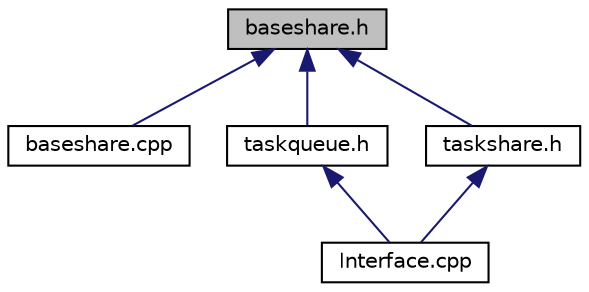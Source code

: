 digraph "baseshare.h"
{
 // LATEX_PDF_SIZE
  edge [fontname="Helvetica",fontsize="10",labelfontname="Helvetica",labelfontsize="10"];
  node [fontname="Helvetica",fontsize="10",shape=record];
  Node1 [label="baseshare.h",height=0.2,width=0.4,color="black", fillcolor="grey75", style="filled", fontcolor="black",tooltip="Headers for a base class for type-safe, thread-safe task data exchange classes."];
  Node1 -> Node2 [dir="back",color="midnightblue",fontsize="10",style="solid",fontname="Helvetica"];
  Node2 [label="baseshare.cpp",height=0.2,width=0.4,color="black", fillcolor="white", style="filled",URL="$baseshare_8cpp.html",tooltip="Source code of a base class for type-safe, thread-safe task data exchange classes."];
  Node1 -> Node3 [dir="back",color="midnightblue",fontsize="10",style="solid",fontname="Helvetica"];
  Node3 [label="taskqueue.h",height=0.2,width=0.4,color="black", fillcolor="white", style="filled",URL="$taskqueue_8h.html",tooltip=" "];
  Node3 -> Node4 [dir="back",color="midnightblue",fontsize="10",style="solid",fontname="Helvetica"];
  Node4 [label="Interface.cpp",height=0.2,width=0.4,color="black", fillcolor="white", style="filled",URL="$Interface_8cpp.html",tooltip=" "];
  Node1 -> Node5 [dir="back",color="midnightblue",fontsize="10",style="solid",fontname="Helvetica"];
  Node5 [label="taskshare.h",height=0.2,width=0.4,color="black", fillcolor="white", style="filled",URL="$taskshare_8h.html",tooltip="Data which can be shared between tasks in a thread-safe manner."];
  Node5 -> Node4 [dir="back",color="midnightblue",fontsize="10",style="solid",fontname="Helvetica"];
}
